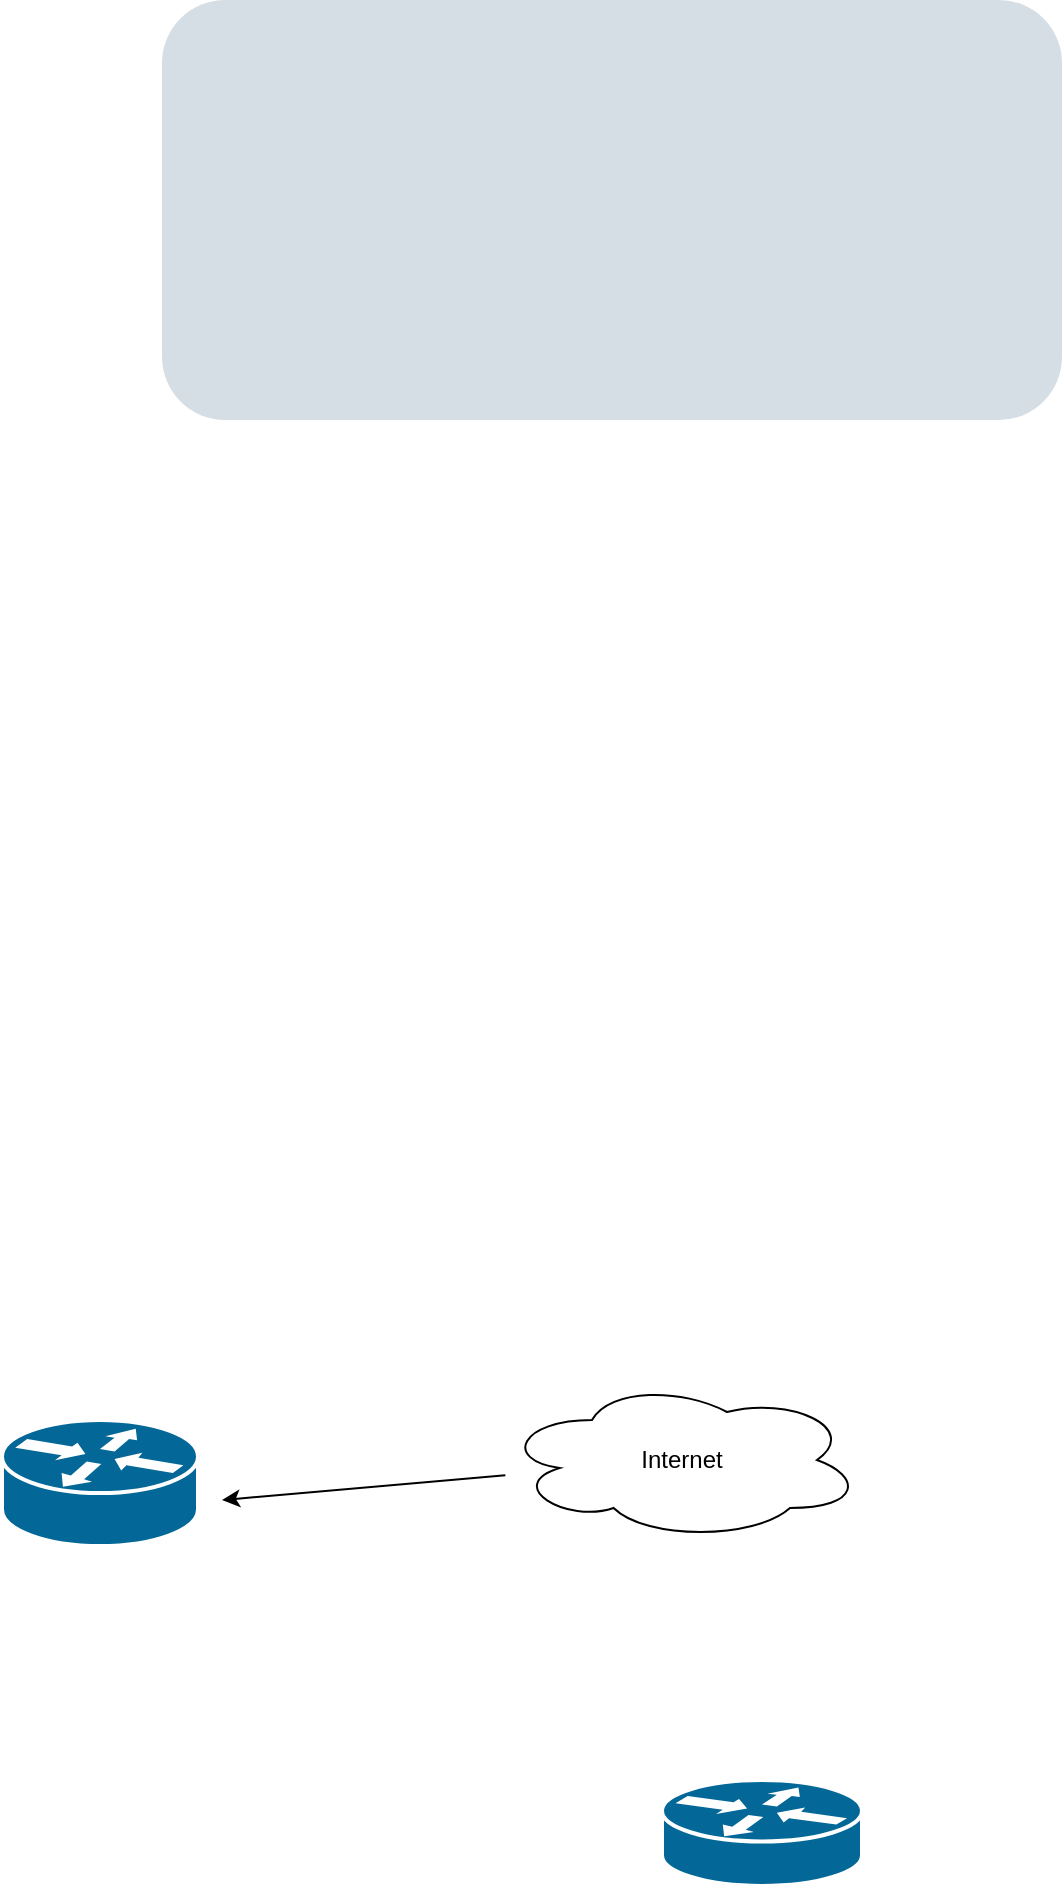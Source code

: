 <mxfile version="21.6.2" type="github">
  <diagram id="6a731a19-8d31-9384-78a2-239565b7b9f0" name="Page-1">
    <mxGraphModel dx="53" dy="438" grid="1" gridSize="10" guides="1" tooltips="1" connect="1" arrows="1" fold="1" page="1" pageScale="1" pageWidth="827" pageHeight="1169" background="none" math="0" shadow="0">
      <root>
        <mxCell id="0" />
        <mxCell id="1" parent="0" />
        <mxCell id="2094" value="" style="rounded=1;whiteSpace=wrap;html=1;strokeColor=none;fillColor=#BAC8D3;fontSize=24;fontColor=#23445D;align=center;opacity=60;" parent="1" vertex="1">
          <mxGeometry x="1160" y="30" width="450" height="210" as="geometry" />
        </mxCell>
        <mxCell id="fX6GV5llEiNiRfODqwNP-2257" value="Internet" style="ellipse;shape=cloud;whiteSpace=wrap;html=1;" vertex="1" parent="1">
          <mxGeometry x="1330" y="720" width="180" height="80" as="geometry" />
        </mxCell>
        <mxCell id="fX6GV5llEiNiRfODqwNP-2261" value="" style="endArrow=classic;html=1;rounded=0;" edge="1" parent="1" source="fX6GV5llEiNiRfODqwNP-2257">
          <mxGeometry width="50" height="50" relative="1" as="geometry">
            <mxPoint x="1220" y="940" as="sourcePoint" />
            <mxPoint x="1190" y="780" as="targetPoint" />
          </mxGeometry>
        </mxCell>
        <mxCell id="fX6GV5llEiNiRfODqwNP-2262" value="" style="shape=mxgraph.cisco.routers.router;sketch=0;html=1;pointerEvents=1;dashed=0;fillColor=#036897;strokeColor=#ffffff;strokeWidth=2;verticalLabelPosition=bottom;verticalAlign=top;align=center;outlineConnect=0;" vertex="1" parent="1">
          <mxGeometry x="1080" y="740" width="98" height="63" as="geometry" />
        </mxCell>
        <mxCell id="fX6GV5llEiNiRfODqwNP-2263" value="" style="shape=mxgraph.cisco.routers.router;sketch=0;html=1;pointerEvents=1;dashed=0;fillColor=#036897;strokeColor=#ffffff;strokeWidth=2;verticalLabelPosition=bottom;verticalAlign=top;align=center;outlineConnect=0;" vertex="1" parent="1">
          <mxGeometry x="1410" y="920" width="100" height="53" as="geometry" />
        </mxCell>
      </root>
    </mxGraphModel>
  </diagram>
</mxfile>
